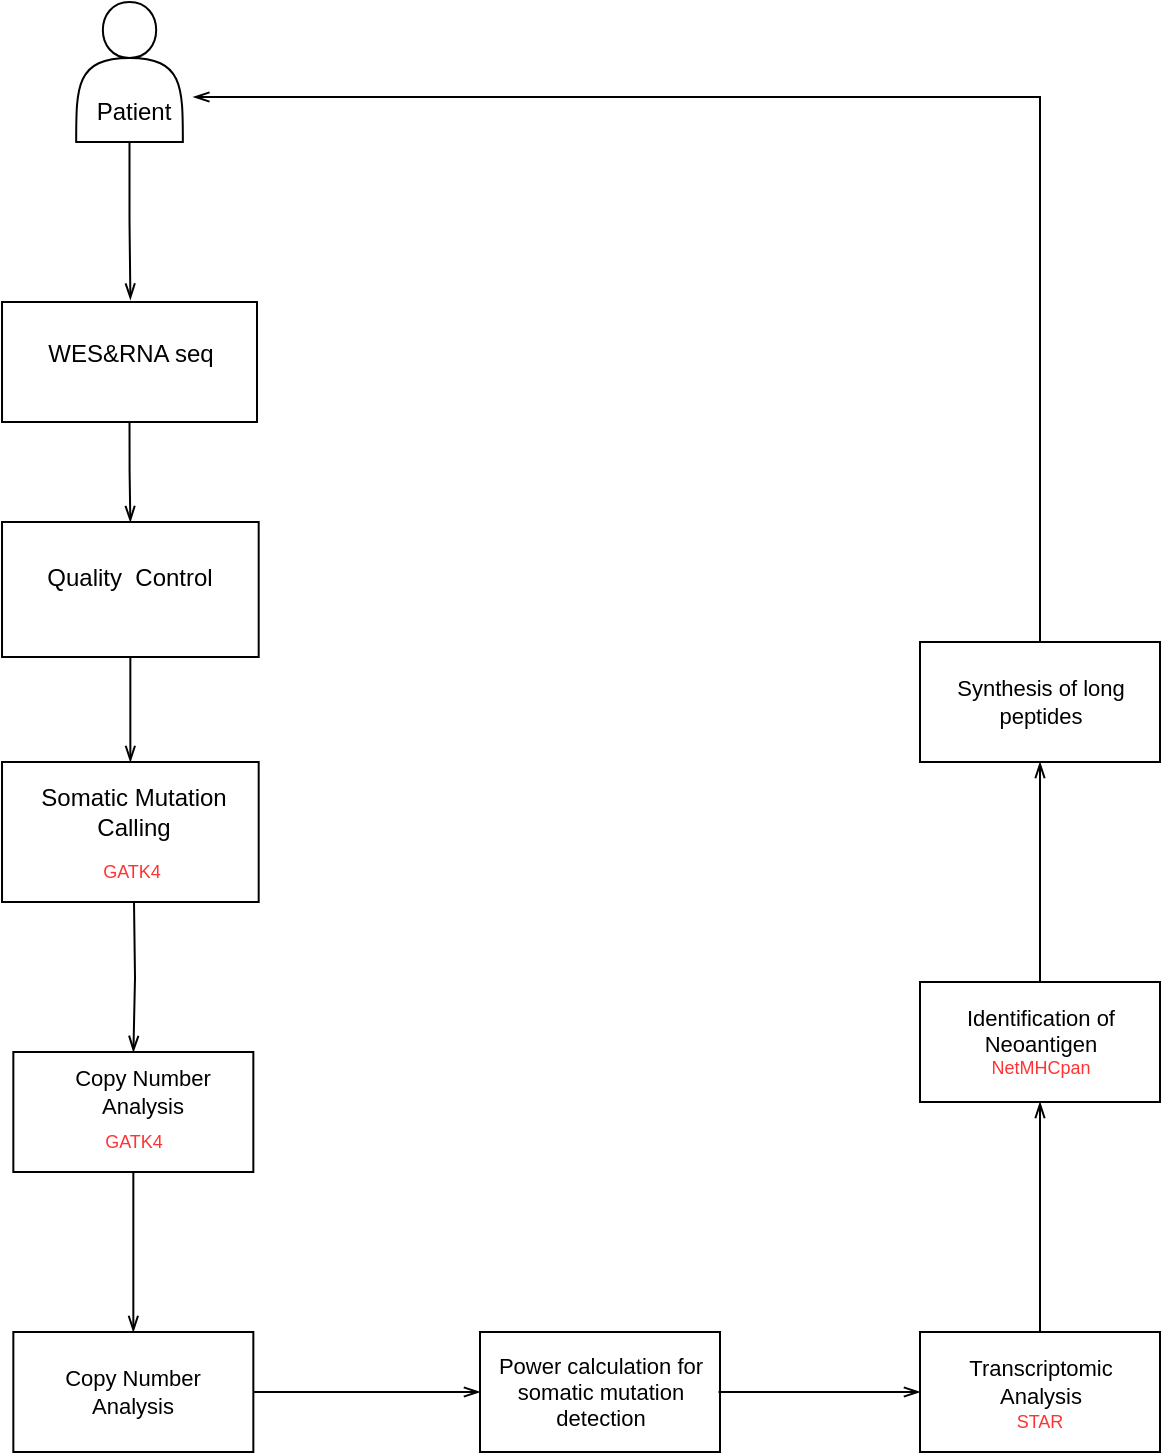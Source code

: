 <mxfile version="17.1.3" type="github">
  <diagram id="HRKEgr2g2JrtlHb0zNQG" name="Page-1">
    <mxGraphModel dx="946" dy="645" grid="1" gridSize="10" guides="1" tooltips="1" connect="1" arrows="1" fold="1" page="1" pageScale="1" pageWidth="827" pageHeight="1169" background="none" math="0" shadow="0">
      <root>
        <mxCell id="0" />
        <mxCell id="1" parent="0" />
        <mxCell id="8yaNN160rDlzsBLFCEpy-40" value="" style="edgeStyle=orthogonalEdgeStyle;rounded=0;orthogonalLoop=1;jettySize=auto;html=1;fontSize=12;fontColor=#000000;endArrow=openThin;endFill=0;" parent="1" source="8yaNN160rDlzsBLFCEpy-4" target="8yaNN160rDlzsBLFCEpy-11" edge="1">
          <mxGeometry relative="1" as="geometry" />
        </mxCell>
        <mxCell id="8yaNN160rDlzsBLFCEpy-4" value="" style="shape=actor;whiteSpace=wrap;html=1;" parent="1" vertex="1">
          <mxGeometry x="118.09" y="90" width="53.34" height="70" as="geometry" />
        </mxCell>
        <mxCell id="8yaNN160rDlzsBLFCEpy-36" style="edgeStyle=orthogonalEdgeStyle;rounded=0;orthogonalLoop=1;jettySize=auto;html=1;exitX=0.5;exitY=1;exitDx=0;exitDy=0;fontSize=12;fontColor=#000000;endArrow=openThin;endFill=0;entryX=0.5;entryY=0;entryDx=0;entryDy=0;" parent="1" source="8yaNN160rDlzsBLFCEpy-5" target="8yaNN160rDlzsBLFCEpy-34" edge="1">
          <mxGeometry relative="1" as="geometry">
            <mxPoint x="146.565" y="340" as="targetPoint" />
          </mxGeometry>
        </mxCell>
        <mxCell id="8yaNN160rDlzsBLFCEpy-5" value="" style="whiteSpace=wrap;html=1;gradientColor=#ffffff;fillColor=none;" parent="1" vertex="1">
          <mxGeometry x="81.01" y="240" width="127.49" height="60" as="geometry" />
        </mxCell>
        <mxCell id="8yaNN160rDlzsBLFCEpy-7" value="Patient" style="text;html=1;strokeColor=none;fillColor=none;align=center;verticalAlign=middle;whiteSpace=wrap;rounded=0;" parent="1" vertex="1">
          <mxGeometry x="116.67" y="130" width="60" height="30" as="geometry" />
        </mxCell>
        <mxCell id="8yaNN160rDlzsBLFCEpy-11" value="WES&amp;amp;RNA seq" style="text;html=1;strokeColor=none;fillColor=none;align=center;verticalAlign=middle;whiteSpace=wrap;rounded=0;" parent="1" vertex="1">
          <mxGeometry x="96.67" y="238.75" width="97" height="55" as="geometry" />
        </mxCell>
        <mxCell id="8yaNN160rDlzsBLFCEpy-19" value="&lt;font style=&quot;font-size: 12px&quot;&gt;Quality &amp;nbsp;Control&lt;/font&gt;" style="text;html=1;strokeColor=none;fillColor=none;align=center;verticalAlign=middle;whiteSpace=wrap;rounded=0;fontSize=9;" parent="1" vertex="1">
          <mxGeometry x="100.09" y="360" width="90.17" height="35" as="geometry" />
        </mxCell>
        <mxCell id="8yaNN160rDlzsBLFCEpy-20" value="" style="whiteSpace=wrap;html=1;gradientColor=#ffffff;fillColor=none;" parent="1" vertex="1">
          <mxGeometry x="81.01" y="470" width="128.33" height="70" as="geometry" />
        </mxCell>
        <mxCell id="8yaNN160rDlzsBLFCEpy-22" value="&lt;span style=&quot;font-size: 12px&quot;&gt;Somatic Mutation Calling&lt;/span&gt;" style="text;html=1;strokeColor=none;fillColor=none;align=center;verticalAlign=middle;whiteSpace=wrap;rounded=0;fontSize=9;" parent="1" vertex="1">
          <mxGeometry x="96.67" y="480" width="100" height="30" as="geometry" />
        </mxCell>
        <mxCell id="8yaNN160rDlzsBLFCEpy-25" value="" style="edgeStyle=orthogonalEdgeStyle;rounded=0;orthogonalLoop=1;jettySize=auto;html=1;fontSize=9;fontColor=#FF3333;endArrow=openThin;endFill=0;" parent="1" target="8yaNN160rDlzsBLFCEpy-24" edge="1">
          <mxGeometry relative="1" as="geometry">
            <mxPoint x="147" y="540" as="sourcePoint" />
          </mxGeometry>
        </mxCell>
        <mxCell id="8yaNN160rDlzsBLFCEpy-23" value="&lt;font color=&quot;#ff3333&quot;&gt;GATK4&lt;/font&gt;" style="text;html=1;strokeColor=none;fillColor=none;align=center;verticalAlign=middle;whiteSpace=wrap;rounded=0;fontSize=9;" parent="1" vertex="1">
          <mxGeometry x="116.26" y="510" width="60" height="30" as="geometry" />
        </mxCell>
        <mxCell id="8yaNN160rDlzsBLFCEpy-29" value="" style="edgeStyle=orthogonalEdgeStyle;rounded=0;orthogonalLoop=1;jettySize=auto;html=1;fontSize=11;fontColor=#000000;endArrow=openThin;endFill=0;" parent="1" source="8yaNN160rDlzsBLFCEpy-24" target="8yaNN160rDlzsBLFCEpy-28" edge="1">
          <mxGeometry relative="1" as="geometry" />
        </mxCell>
        <mxCell id="8yaNN160rDlzsBLFCEpy-24" value="" style="whiteSpace=wrap;html=1;fontSize=9;fontColor=#FF3333;fillColor=none;gradientColor=#ffffff;" parent="1" vertex="1">
          <mxGeometry x="86.67" y="615" width="120" height="60" as="geometry" />
        </mxCell>
        <mxCell id="8yaNN160rDlzsBLFCEpy-26" value="&lt;font style=&quot;font-size: 11px&quot; color=&quot;#000000&quot;&gt;Copy Number&lt;br&gt;Analysis&lt;/font&gt;" style="text;html=1;strokeColor=none;fillColor=none;align=center;verticalAlign=middle;whiteSpace=wrap;rounded=0;fontSize=9;fontColor=#FF3333;" parent="1" vertex="1">
          <mxGeometry x="113" y="620" width="77" height="30" as="geometry" />
        </mxCell>
        <mxCell id="8yaNN160rDlzsBLFCEpy-27" value="&lt;font color=&quot;#ff3333&quot;&gt;GATK4&lt;/font&gt;" style="text;html=1;strokeColor=none;fillColor=none;align=center;verticalAlign=middle;whiteSpace=wrap;rounded=0;fontSize=9;" parent="1" vertex="1">
          <mxGeometry x="116.67" y="645" width="60" height="30" as="geometry" />
        </mxCell>
        <mxCell id="8yaNN160rDlzsBLFCEpy-43" value="" style="edgeStyle=orthogonalEdgeStyle;rounded=0;orthogonalLoop=1;jettySize=auto;html=1;fontSize=12;fontColor=#000000;endArrow=openThin;endFill=0;" parent="1" source="8yaNN160rDlzsBLFCEpy-28" target="8yaNN160rDlzsBLFCEpy-42" edge="1">
          <mxGeometry relative="1" as="geometry" />
        </mxCell>
        <mxCell id="8yaNN160rDlzsBLFCEpy-28" value="" style="whiteSpace=wrap;html=1;fontSize=9;fontColor=#FF3333;fillColor=none;gradientColor=#ffffff;" parent="1" vertex="1">
          <mxGeometry x="86.67" y="755" width="120" height="60" as="geometry" />
        </mxCell>
        <mxCell id="8yaNN160rDlzsBLFCEpy-30" value="&lt;font style=&quot;font-size: 11px&quot; color=&quot;#000000&quot;&gt;Copy Number&lt;br&gt;Analysis&lt;/font&gt;" style="text;html=1;strokeColor=none;fillColor=none;align=center;verticalAlign=middle;whiteSpace=wrap;rounded=0;fontSize=9;fontColor=#FF3333;" parent="1" vertex="1">
          <mxGeometry x="108.17" y="770" width="77" height="30" as="geometry" />
        </mxCell>
        <mxCell id="8yaNN160rDlzsBLFCEpy-35" style="edgeStyle=orthogonalEdgeStyle;rounded=0;orthogonalLoop=1;jettySize=auto;html=1;exitX=0.5;exitY=1;exitDx=0;exitDy=0;entryX=0.5;entryY=0;entryDx=0;entryDy=0;fontSize=12;fontColor=#000000;endArrow=openThin;endFill=0;" parent="1" source="8yaNN160rDlzsBLFCEpy-34" target="8yaNN160rDlzsBLFCEpy-20" edge="1">
          <mxGeometry relative="1" as="geometry" />
        </mxCell>
        <mxCell id="8yaNN160rDlzsBLFCEpy-34" value="" style="whiteSpace=wrap;html=1;gradientColor=#ffffff;fillColor=none;" parent="1" vertex="1">
          <mxGeometry x="81.01" y="350" width="128.33" height="67.5" as="geometry" />
        </mxCell>
        <mxCell id="8yaNN160rDlzsBLFCEpy-42" value="" style="whiteSpace=wrap;html=1;fontSize=9;fontColor=#FF3333;fillColor=none;gradientColor=#ffffff;" parent="1" vertex="1">
          <mxGeometry x="320" y="755" width="120" height="60" as="geometry" />
        </mxCell>
        <mxCell id="8yaNN160rDlzsBLFCEpy-47" value="" style="edgeStyle=orthogonalEdgeStyle;rounded=0;orthogonalLoop=1;jettySize=auto;html=1;fontSize=12;fontColor=#000000;endArrow=openThin;endFill=0;" parent="1" source="8yaNN160rDlzsBLFCEpy-45" target="8yaNN160rDlzsBLFCEpy-46" edge="1">
          <mxGeometry relative="1" as="geometry" />
        </mxCell>
        <mxCell id="8yaNN160rDlzsBLFCEpy-45" value="&lt;font color=&quot;#000000&quot;&gt;&lt;span style=&quot;font-size: 11px&quot;&gt;Power calculation for somatic mutation detection&lt;/span&gt;&lt;/font&gt;" style="text;html=1;strokeColor=none;fillColor=none;align=center;verticalAlign=middle;whiteSpace=wrap;rounded=0;fontSize=9;fontColor=#FF3333;" parent="1" vertex="1">
          <mxGeometry x="320.75" y="765" width="118.5" height="40" as="geometry" />
        </mxCell>
        <mxCell id="8yaNN160rDlzsBLFCEpy-50" value="" style="edgeStyle=orthogonalEdgeStyle;rounded=0;orthogonalLoop=1;jettySize=auto;html=1;fontSize=12;fontColor=#000000;endArrow=openThin;endFill=0;" parent="1" source="8yaNN160rDlzsBLFCEpy-46" target="8yaNN160rDlzsBLFCEpy-49" edge="1">
          <mxGeometry relative="1" as="geometry" />
        </mxCell>
        <mxCell id="8yaNN160rDlzsBLFCEpy-46" value="" style="whiteSpace=wrap;html=1;fontSize=12;fontColor=#000000;fillColor=none;gradientColor=#ffffff;" parent="1" vertex="1">
          <mxGeometry x="540" y="755" width="120" height="60" as="geometry" />
        </mxCell>
        <mxCell id="8yaNN160rDlzsBLFCEpy-48" value="&lt;font color=&quot;#000000&quot;&gt;&lt;span style=&quot;font-size: 11px&quot;&gt;Transcriptomic Analysis&lt;/span&gt;&lt;/font&gt;" style="text;html=1;strokeColor=none;fillColor=none;align=center;verticalAlign=middle;whiteSpace=wrap;rounded=0;fontSize=9;fontColor=#FF3333;" parent="1" vertex="1">
          <mxGeometry x="561.5" y="765" width="77" height="30" as="geometry" />
        </mxCell>
        <mxCell id="8yaNN160rDlzsBLFCEpy-54" value="" style="edgeStyle=orthogonalEdgeStyle;rounded=0;orthogonalLoop=1;jettySize=auto;html=1;fontSize=12;fontColor=#000000;endArrow=openThin;endFill=0;" parent="1" source="8yaNN160rDlzsBLFCEpy-49" target="8yaNN160rDlzsBLFCEpy-53" edge="1">
          <mxGeometry relative="1" as="geometry" />
        </mxCell>
        <mxCell id="8yaNN160rDlzsBLFCEpy-49" value="" style="whiteSpace=wrap;html=1;fontSize=12;fontColor=#000000;fillColor=none;gradientColor=#ffffff;" parent="1" vertex="1">
          <mxGeometry x="540" y="580" width="120" height="60" as="geometry" />
        </mxCell>
        <mxCell id="8yaNN160rDlzsBLFCEpy-51" value="&lt;font color=&quot;#ff3333&quot;&gt;STAR&lt;br&gt;&lt;/font&gt;" style="text;html=1;strokeColor=none;fillColor=none;align=center;verticalAlign=middle;whiteSpace=wrap;rounded=0;fontSize=9;" parent="1" vertex="1">
          <mxGeometry x="570" y="785" width="60" height="30" as="geometry" />
        </mxCell>
        <mxCell id="8yaNN160rDlzsBLFCEpy-52" value="&lt;font color=&quot;#000000&quot;&gt;&lt;span style=&quot;font-size: 11px&quot;&gt;Identification of Neoantigen&lt;br&gt;&lt;/span&gt;&lt;/font&gt;NetMHCpan" style="text;html=1;strokeColor=none;fillColor=none;align=center;verticalAlign=middle;whiteSpace=wrap;rounded=0;fontSize=9;fontColor=#FF3333;" parent="1" vertex="1">
          <mxGeometry x="561.5" y="595" width="77" height="30" as="geometry" />
        </mxCell>
        <mxCell id="fIgYzWInsvDv83NrKZCU-1" style="edgeStyle=orthogonalEdgeStyle;rounded=0;orthogonalLoop=1;jettySize=auto;html=1;exitX=0.5;exitY=0;exitDx=0;exitDy=0;entryX=1;entryY=0.25;entryDx=0;entryDy=0;fontSize=12;fontColor=#000000;endArrow=openThin;endFill=0;" edge="1" parent="1" source="8yaNN160rDlzsBLFCEpy-53" target="8yaNN160rDlzsBLFCEpy-7">
          <mxGeometry relative="1" as="geometry" />
        </mxCell>
        <mxCell id="8yaNN160rDlzsBLFCEpy-53" value="" style="whiteSpace=wrap;html=1;fontSize=12;fontColor=#000000;fillColor=none;gradientColor=#ffffff;" parent="1" vertex="1">
          <mxGeometry x="540" y="410" width="120" height="60" as="geometry" />
        </mxCell>
        <mxCell id="8yaNN160rDlzsBLFCEpy-55" value="&lt;font color=&quot;#000000&quot;&gt;&lt;span style=&quot;font-size: 11px&quot;&gt;Synthesis of long peptides&lt;/span&gt;&lt;/font&gt;" style="text;html=1;strokeColor=none;fillColor=none;align=center;verticalAlign=middle;whiteSpace=wrap;rounded=0;fontSize=9;fontColor=#FF3333;" parent="1" vertex="1">
          <mxGeometry x="550.75" y="425" width="98.5" height="30" as="geometry" />
        </mxCell>
      </root>
    </mxGraphModel>
  </diagram>
</mxfile>
